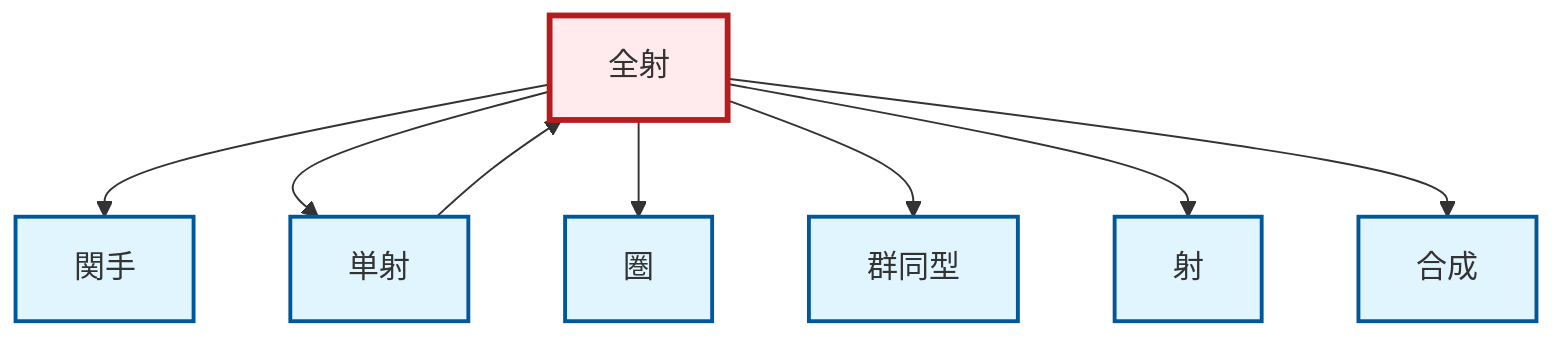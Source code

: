 graph TD
    classDef definition fill:#e1f5fe,stroke:#01579b,stroke-width:2px
    classDef theorem fill:#f3e5f5,stroke:#4a148c,stroke-width:2px
    classDef axiom fill:#fff3e0,stroke:#e65100,stroke-width:2px
    classDef example fill:#e8f5e9,stroke:#1b5e20,stroke-width:2px
    classDef current fill:#ffebee,stroke:#b71c1c,stroke-width:3px
    def-category["圏"]:::definition
    def-morphism["射"]:::definition
    def-epimorphism["全射"]:::definition
    def-monomorphism["単射"]:::definition
    def-composition["合成"]:::definition
    def-isomorphism["群同型"]:::definition
    def-functor["関手"]:::definition
    def-epimorphism --> def-functor
    def-epimorphism --> def-monomorphism
    def-epimorphism --> def-category
    def-epimorphism --> def-isomorphism
    def-epimorphism --> def-morphism
    def-monomorphism --> def-epimorphism
    def-epimorphism --> def-composition
    class def-epimorphism current